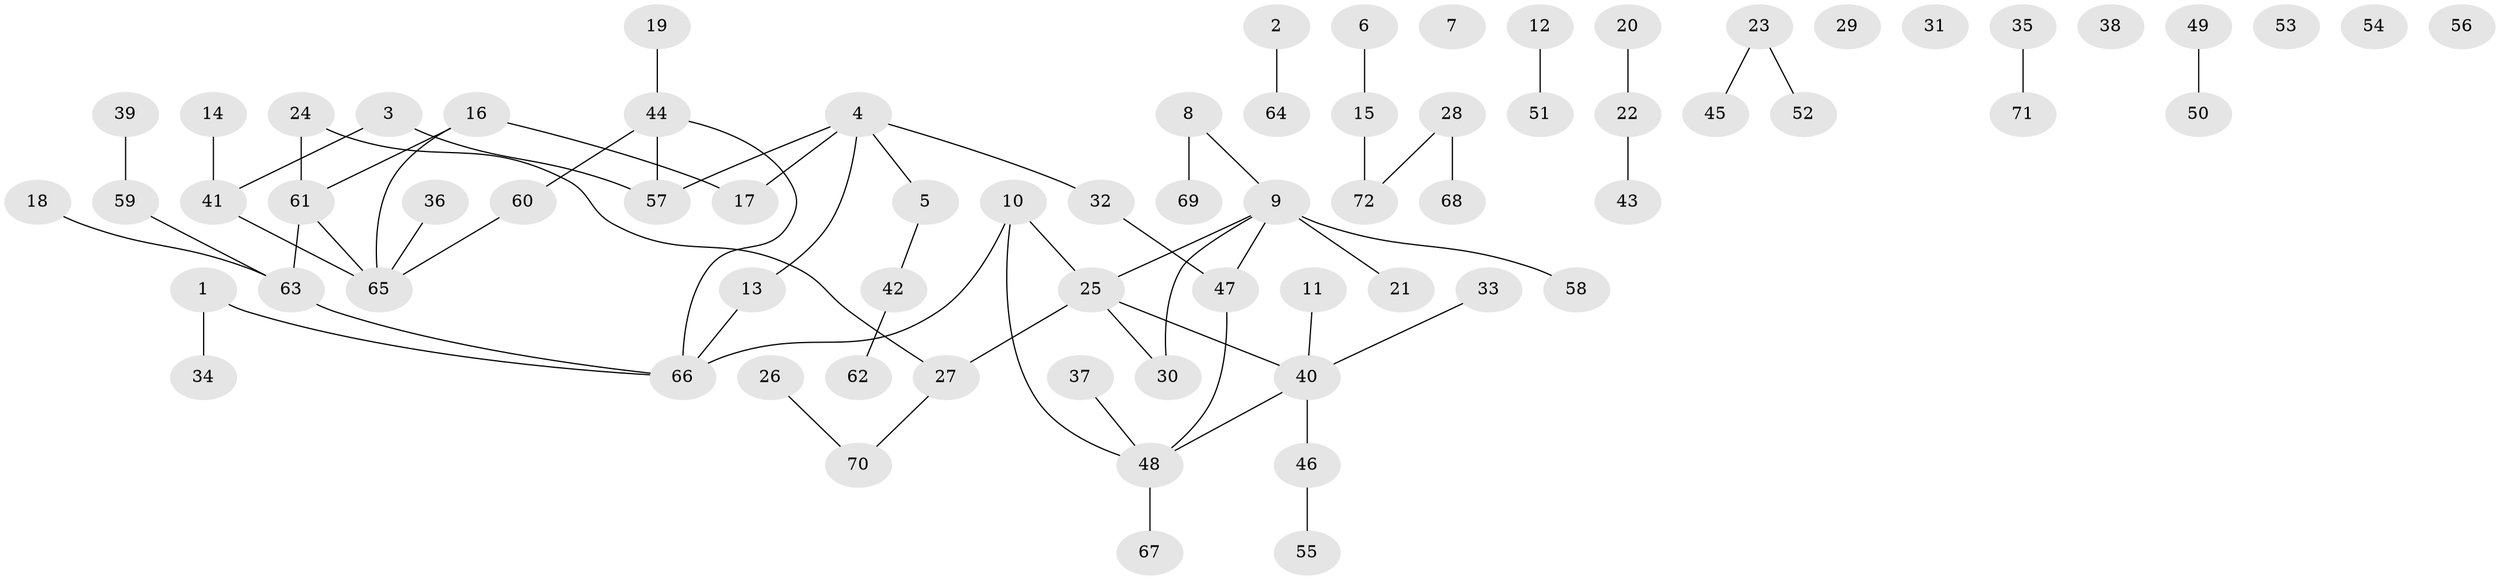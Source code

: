 // coarse degree distribution, {1: 0.4, 0: 0.24444444444444444, 3: 0.1111111111111111, 5: 0.08888888888888889, 4: 0.06666666666666667, 2: 0.06666666666666667, 7: 0.022222222222222223}
// Generated by graph-tools (version 1.1) at 2025/41/03/06/25 10:41:20]
// undirected, 72 vertices, 67 edges
graph export_dot {
graph [start="1"]
  node [color=gray90,style=filled];
  1;
  2;
  3;
  4;
  5;
  6;
  7;
  8;
  9;
  10;
  11;
  12;
  13;
  14;
  15;
  16;
  17;
  18;
  19;
  20;
  21;
  22;
  23;
  24;
  25;
  26;
  27;
  28;
  29;
  30;
  31;
  32;
  33;
  34;
  35;
  36;
  37;
  38;
  39;
  40;
  41;
  42;
  43;
  44;
  45;
  46;
  47;
  48;
  49;
  50;
  51;
  52;
  53;
  54;
  55;
  56;
  57;
  58;
  59;
  60;
  61;
  62;
  63;
  64;
  65;
  66;
  67;
  68;
  69;
  70;
  71;
  72;
  1 -- 34;
  1 -- 66;
  2 -- 64;
  3 -- 41;
  3 -- 57;
  4 -- 5;
  4 -- 13;
  4 -- 17;
  4 -- 32;
  4 -- 57;
  5 -- 42;
  6 -- 15;
  8 -- 9;
  8 -- 69;
  9 -- 21;
  9 -- 25;
  9 -- 30;
  9 -- 47;
  9 -- 58;
  10 -- 25;
  10 -- 48;
  10 -- 66;
  11 -- 40;
  12 -- 51;
  13 -- 66;
  14 -- 41;
  15 -- 72;
  16 -- 17;
  16 -- 61;
  16 -- 65;
  18 -- 63;
  19 -- 44;
  20 -- 22;
  22 -- 43;
  23 -- 45;
  23 -- 52;
  24 -- 27;
  24 -- 61;
  25 -- 27;
  25 -- 30;
  25 -- 40;
  26 -- 70;
  27 -- 70;
  28 -- 68;
  28 -- 72;
  32 -- 47;
  33 -- 40;
  35 -- 71;
  36 -- 65;
  37 -- 48;
  39 -- 59;
  40 -- 46;
  40 -- 48;
  41 -- 65;
  42 -- 62;
  44 -- 57;
  44 -- 60;
  44 -- 66;
  46 -- 55;
  47 -- 48;
  48 -- 67;
  49 -- 50;
  59 -- 63;
  60 -- 65;
  61 -- 63;
  61 -- 65;
  63 -- 66;
}
